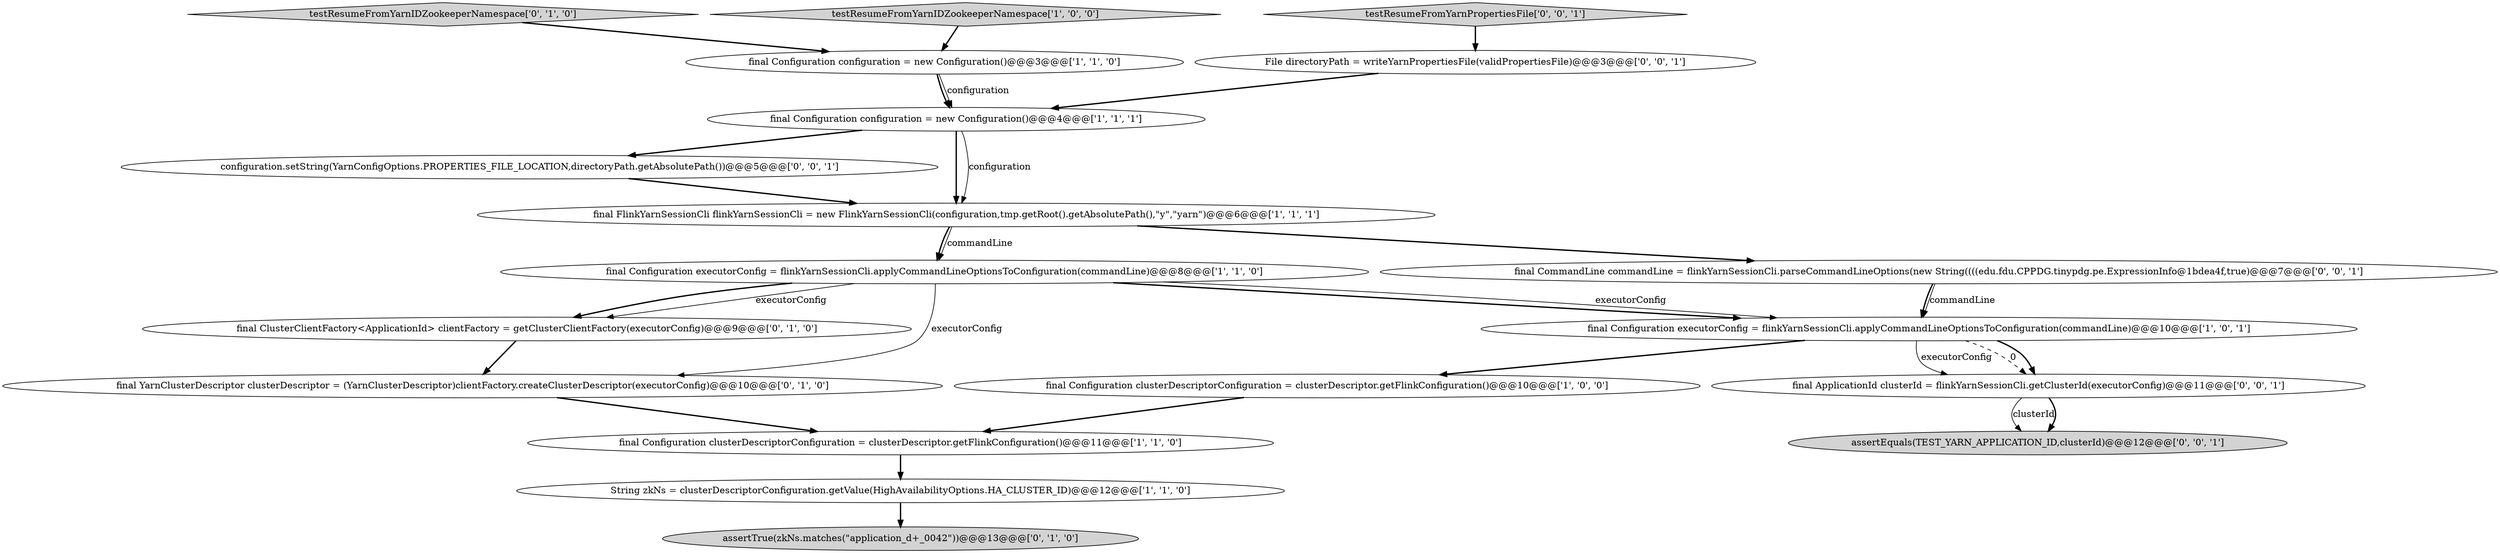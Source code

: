 digraph {
6 [style = filled, label = "final Configuration executorConfig = flinkYarnSessionCli.applyCommandLineOptionsToConfiguration(commandLine)@@@10@@@['1', '0', '1']", fillcolor = white, shape = ellipse image = "AAA0AAABBB1BBB"];
1 [style = filled, label = "final Configuration configuration = new Configuration()@@@3@@@['1', '1', '0']", fillcolor = white, shape = ellipse image = "AAA0AAABBB1BBB"];
3 [style = filled, label = "String zkNs = clusterDescriptorConfiguration.getValue(HighAvailabilityOptions.HA_CLUSTER_ID)@@@12@@@['1', '1', '0']", fillcolor = white, shape = ellipse image = "AAA0AAABBB1BBB"];
13 [style = filled, label = "configuration.setString(YarnConfigOptions.PROPERTIES_FILE_LOCATION,directoryPath.getAbsolutePath())@@@5@@@['0', '0', '1']", fillcolor = white, shape = ellipse image = "AAA0AAABBB3BBB"];
2 [style = filled, label = "final Configuration configuration = new Configuration()@@@4@@@['1', '1', '1']", fillcolor = white, shape = ellipse image = "AAA0AAABBB1BBB"];
15 [style = filled, label = "assertEquals(TEST_YARN_APPLICATION_ID,clusterId)@@@12@@@['0', '0', '1']", fillcolor = lightgray, shape = ellipse image = "AAA0AAABBB3BBB"];
9 [style = filled, label = "testResumeFromYarnIDZookeeperNamespace['0', '1', '0']", fillcolor = lightgray, shape = diamond image = "AAA0AAABBB2BBB"];
12 [style = filled, label = "final ClusterClientFactory<ApplicationId> clientFactory = getClusterClientFactory(executorConfig)@@@9@@@['0', '1', '0']", fillcolor = white, shape = ellipse image = "AAA0AAABBB2BBB"];
5 [style = filled, label = "final Configuration clusterDescriptorConfiguration = clusterDescriptor.getFlinkConfiguration()@@@11@@@['1', '1', '0']", fillcolor = white, shape = ellipse image = "AAA0AAABBB1BBB"];
14 [style = filled, label = "final ApplicationId clusterId = flinkYarnSessionCli.getClusterId(executorConfig)@@@11@@@['0', '0', '1']", fillcolor = white, shape = ellipse image = "AAA0AAABBB3BBB"];
7 [style = filled, label = "final Configuration clusterDescriptorConfiguration = clusterDescriptor.getFlinkConfiguration()@@@10@@@['1', '0', '0']", fillcolor = white, shape = ellipse image = "AAA0AAABBB1BBB"];
8 [style = filled, label = "final FlinkYarnSessionCli flinkYarnSessionCli = new FlinkYarnSessionCli(configuration,tmp.getRoot().getAbsolutePath(),\"y\",\"yarn\")@@@6@@@['1', '1', '1']", fillcolor = white, shape = ellipse image = "AAA0AAABBB1BBB"];
18 [style = filled, label = "File directoryPath = writeYarnPropertiesFile(validPropertiesFile)@@@3@@@['0', '0', '1']", fillcolor = white, shape = ellipse image = "AAA0AAABBB3BBB"];
10 [style = filled, label = "assertTrue(zkNs.matches(\"application_\d+_0042\"))@@@13@@@['0', '1', '0']", fillcolor = lightgray, shape = ellipse image = "AAA0AAABBB2BBB"];
11 [style = filled, label = "final YarnClusterDescriptor clusterDescriptor = (YarnClusterDescriptor)clientFactory.createClusterDescriptor(executorConfig)@@@10@@@['0', '1', '0']", fillcolor = white, shape = ellipse image = "AAA1AAABBB2BBB"];
0 [style = filled, label = "testResumeFromYarnIDZookeeperNamespace['1', '0', '0']", fillcolor = lightgray, shape = diamond image = "AAA0AAABBB1BBB"];
17 [style = filled, label = "testResumeFromYarnPropertiesFile['0', '0', '1']", fillcolor = lightgray, shape = diamond image = "AAA0AAABBB3BBB"];
4 [style = filled, label = "final Configuration executorConfig = flinkYarnSessionCli.applyCommandLineOptionsToConfiguration(commandLine)@@@8@@@['1', '1', '0']", fillcolor = white, shape = ellipse image = "AAA0AAABBB1BBB"];
16 [style = filled, label = "final CommandLine commandLine = flinkYarnSessionCli.parseCommandLineOptions(new String((((edu.fdu.CPPDG.tinypdg.pe.ExpressionInfo@1bdea4f,true)@@@7@@@['0', '0', '1']", fillcolor = white, shape = ellipse image = "AAA0AAABBB3BBB"];
8->16 [style = bold, label=""];
4->6 [style = bold, label=""];
3->10 [style = bold, label=""];
16->6 [style = solid, label="commandLine"];
4->11 [style = solid, label="executorConfig"];
18->2 [style = bold, label=""];
8->4 [style = bold, label=""];
6->14 [style = dashed, label="0"];
2->13 [style = bold, label=""];
4->6 [style = solid, label="executorConfig"];
0->1 [style = bold, label=""];
2->8 [style = bold, label=""];
6->14 [style = bold, label=""];
8->4 [style = solid, label="commandLine"];
1->2 [style = solid, label="configuration"];
2->8 [style = solid, label="configuration"];
16->6 [style = bold, label=""];
4->12 [style = bold, label=""];
4->12 [style = solid, label="executorConfig"];
7->5 [style = bold, label=""];
6->14 [style = solid, label="executorConfig"];
12->11 [style = bold, label=""];
5->3 [style = bold, label=""];
13->8 [style = bold, label=""];
6->7 [style = bold, label=""];
14->15 [style = solid, label="clusterId"];
14->15 [style = bold, label=""];
9->1 [style = bold, label=""];
1->2 [style = bold, label=""];
11->5 [style = bold, label=""];
17->18 [style = bold, label=""];
}

